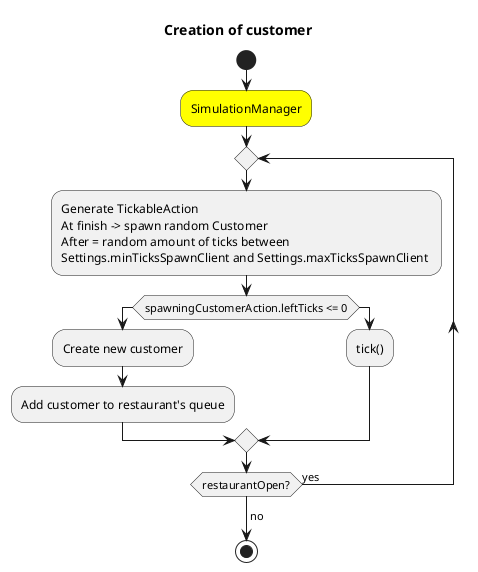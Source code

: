 


@startuml
title Creation of customer
start
#yellow:SimulationManager;
repeat
  :Generate TickableAction
  At finish -> spawn random Customer
  After = random amount of ticks between
  Settings.minTicksSpawnClient and Settings.maxTicksSpawnClient ;
  if (spawningCustomerAction.leftTicks <= 0) then
    :Create new customer;
    :Add customer to restaurant's queue;
  else
    :tick();
  endif
repeat while (restaurantOpen?) is (yes)
->no;
stop

@enduml

